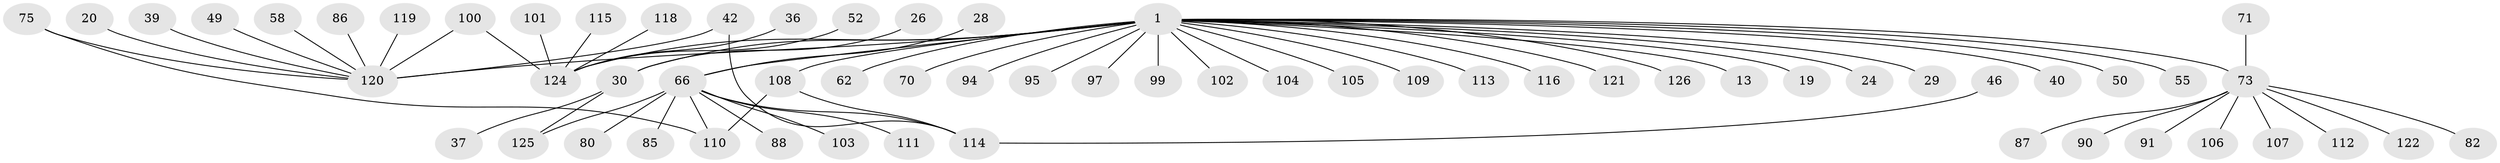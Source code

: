 // original degree distribution, {35: 0.007936507936507936, 4: 0.047619047619047616, 12: 0.015873015873015872, 2: 0.1984126984126984, 8: 0.007936507936507936, 3: 0.12698412698412698, 9: 0.007936507936507936, 1: 0.5634920634920635, 5: 0.023809523809523808}
// Generated by graph-tools (version 1.1) at 2025/47/03/09/25 04:47:20]
// undirected, 63 vertices, 68 edges
graph export_dot {
graph [start="1"]
  node [color=gray90,style=filled];
  1;
  13;
  19 [super="+15"];
  20;
  24;
  26;
  28;
  29;
  30 [super="+14+4"];
  36;
  37;
  39;
  40;
  42;
  46;
  49 [super="+17"];
  50;
  52;
  55;
  58 [super="+54"];
  62;
  66 [super="+32+33"];
  70;
  71;
  73 [super="+3+10+56"];
  75;
  80 [super="+79"];
  82 [super="+22"];
  85;
  86 [super="+41"];
  87 [super="+8"];
  88;
  90;
  91;
  94 [super="+92"];
  95 [super="+34"];
  97 [super="+47+57+74+76"];
  99;
  100;
  101;
  102;
  103 [super="+81"];
  104 [super="+12"];
  105;
  106 [super="+6"];
  107 [super="+61+77+84"];
  108 [super="+23"];
  109;
  110 [super="+35+51"];
  111 [super="+59"];
  112;
  113 [super="+96"];
  114 [super="+21+38+69"];
  115;
  116;
  118;
  119;
  120 [super="+27+64+68"];
  121;
  122;
  124 [super="+7+98+89"];
  125 [super="+123"];
  126;
  1 -- 13;
  1 -- 24;
  1 -- 29;
  1 -- 30 [weight=2];
  1 -- 40;
  1 -- 50;
  1 -- 55;
  1 -- 62;
  1 -- 70;
  1 -- 73 [weight=2];
  1 -- 99;
  1 -- 102;
  1 -- 105;
  1 -- 108;
  1 -- 109;
  1 -- 116;
  1 -- 121;
  1 -- 126;
  1 -- 124 [weight=4];
  1 -- 120 [weight=3];
  1 -- 66 [weight=2];
  1 -- 97;
  1 -- 104;
  1 -- 19;
  1 -- 95;
  1 -- 94;
  1 -- 113;
  20 -- 120;
  26 -- 30;
  28 -- 66;
  30 -- 37;
  30 -- 125;
  36 -- 124;
  39 -- 120;
  42 -- 120;
  42 -- 114;
  46 -- 114;
  49 -- 120;
  52 -- 124;
  58 -- 120;
  66 -- 85;
  66 -- 88;
  66 -- 114 [weight=2];
  66 -- 110;
  66 -- 111;
  66 -- 80;
  66 -- 103;
  66 -- 125;
  71 -- 73;
  73 -- 112;
  73 -- 90;
  73 -- 122;
  73 -- 91;
  73 -- 106;
  73 -- 87;
  73 -- 82;
  73 -- 107;
  75 -- 120;
  75 -- 110;
  86 -- 120;
  100 -- 120;
  100 -- 124;
  101 -- 124;
  108 -- 114;
  108 -- 110 [weight=3];
  115 -- 124;
  118 -- 124;
  119 -- 120;
}
